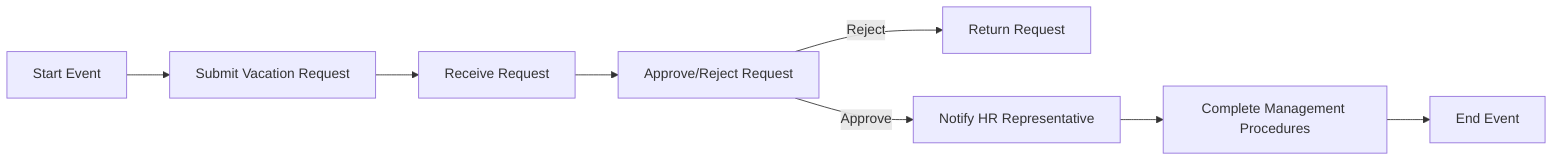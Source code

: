 graph LR
A[Start Event] --> B[Submit Vacation Request]
B --> C[Receive Request]
C --> D[Approve/Reject Request]
D -- Reject --> E[Return Request]
D -- Approve --> F[Notify HR Representative]
F --> G[Complete Management Procedures]
G --> H[End Event]